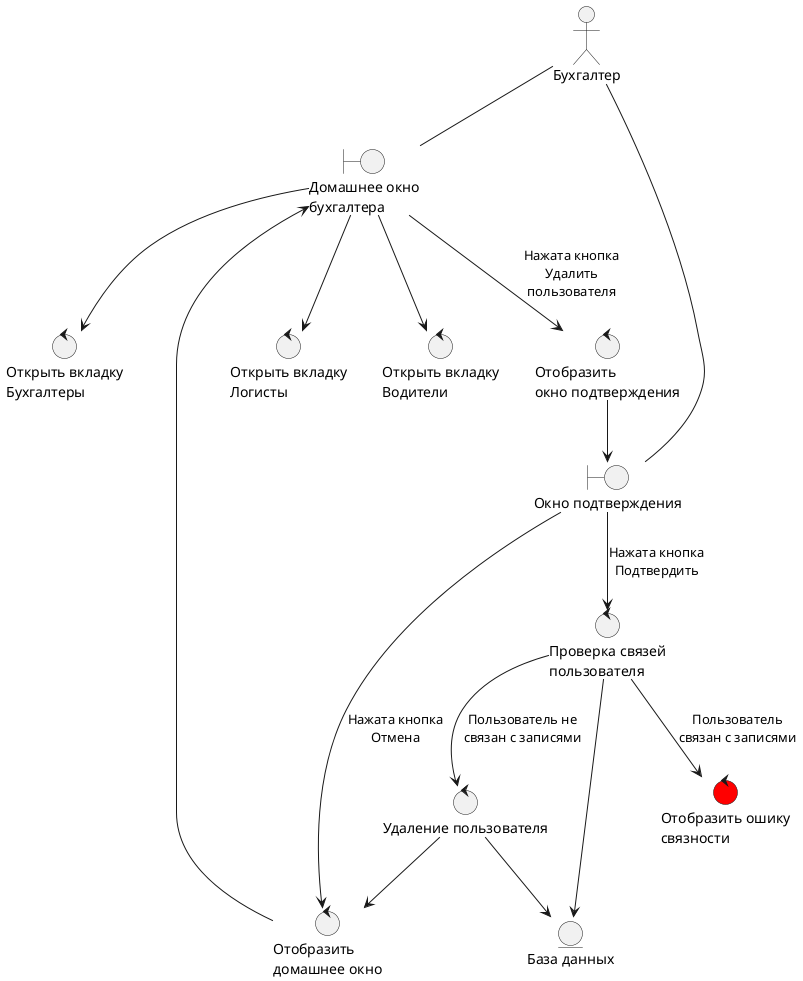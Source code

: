@startuml

actor "Бухгалтер" as accounter

entity "База данных" as db 

boundary "Домашнее окно\nбухгалтера" as w_home
control "Отобразить\nдомашнее окно" as dw_home
control "Открыть вкладку\nЛогисты" as ot_logists
control "Открыть вкладку\nВодители" as ot_drivers
control "Открыть вкладку\nБухгалтеры" as ot_accounters

boundary "Окно подтверждения" as w_ask
control "Отобразить\nокно подтверждения" as dw_ask

control "Проверка связей\nпользователя" as check_links
control "Удаление пользователя" as del_user
control "Отобразить ошику\nсвязности" as err_links #red

' =============================================================================

accounter -- w_home
accounter -- w_ask

w_home --> ot_logists
w_home --> ot_drivers
w_home --> ot_accounters

w_home --> dw_ask : "Нажата кнопка\nУдалить\nпользователя"
dw_ask --> w_ask
w_ask --> check_links : "Нажата кнопка\nПодтвердить"
w_ask --> dw_home : "Нажата кнопка\nОтмена"
check_links -->del_user : "Пользователь не\nсвязан с записями"
check_links --> err_links : "Пользователь\nсвязан с записями"
del_user --> dw_home
dw_home --> w_home

check_links --> db
del_user --> db

@enduml
